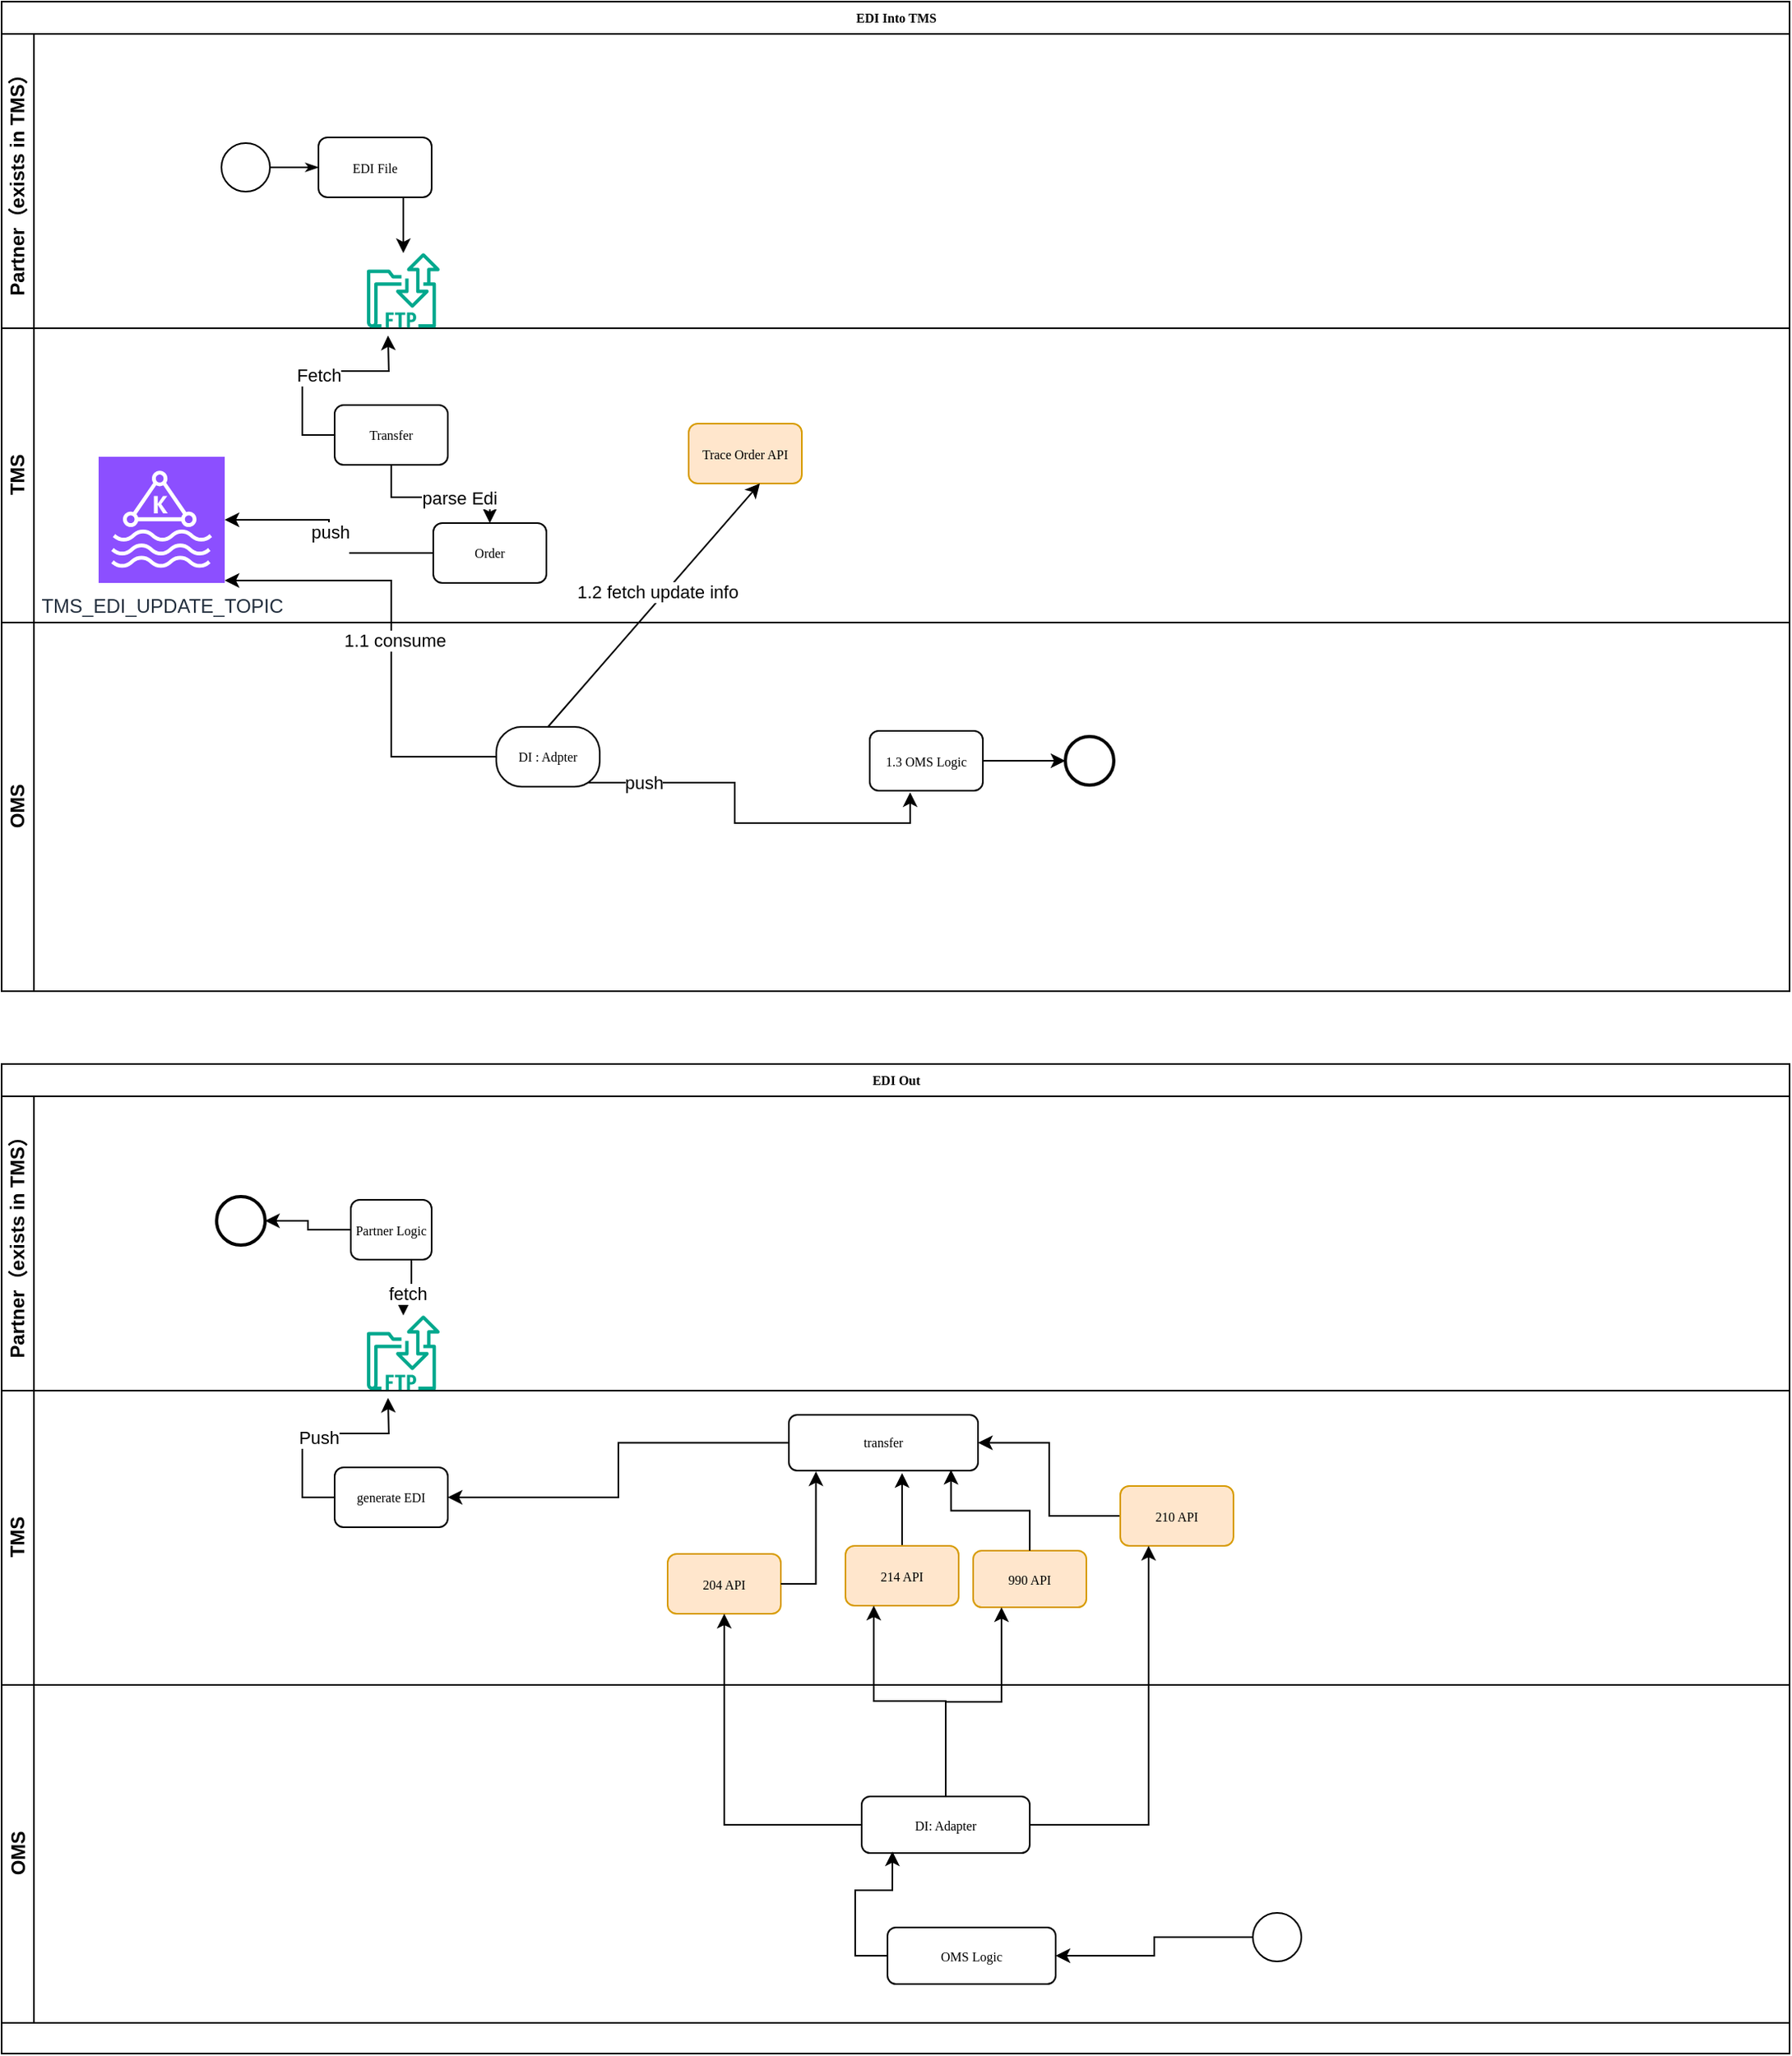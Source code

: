 <mxfile version="24.7.14">
  <diagram name="Page-1" id="c7488fd3-1785-93aa-aadb-54a6760d102a">
    <mxGraphModel dx="1200" dy="560" grid="0" gridSize="10" guides="1" tooltips="1" connect="1" arrows="1" fold="1" page="1" pageScale="1" pageWidth="1100" pageHeight="850" background="none" math="0" shadow="0">
      <root>
        <mxCell id="0" />
        <mxCell id="1" parent="0" />
        <mxCell id="2b4e8129b02d487f-1" value="EDI Into TMS" style="swimlane;html=1;childLayout=stackLayout;horizontal=1;startSize=20;horizontalStack=0;rounded=0;shadow=0;labelBackgroundColor=none;strokeWidth=1;fontFamily=Verdana;fontSize=8;align=center;" parent="1" vertex="1">
          <mxGeometry x="32" y="76" width="1106" height="612" as="geometry" />
        </mxCell>
        <mxCell id="2b4e8129b02d487f-2" value="Partner（exists in TMS）" style="swimlane;html=1;startSize=20;horizontal=0;" parent="2b4e8129b02d487f-1" vertex="1">
          <mxGeometry y="20" width="1106" height="182" as="geometry" />
        </mxCell>
        <mxCell id="g_XqlzbTTuHrZRuQwxp2-10" value="" style="edgeStyle=orthogonalEdgeStyle;rounded=0;orthogonalLoop=1;jettySize=auto;html=1;entryX=1;entryY=0.5;entryDx=0;entryDy=0;entryPerimeter=0;" parent="2b4e8129b02d487f-1" source="g_XqlzbTTuHrZRuQwxp2-5" target="g_XqlzbTTuHrZRuQwxp2-9" edge="1">
          <mxGeometry relative="1" as="geometry">
            <mxPoint x="180" y="317.5" as="targetPoint" />
          </mxGeometry>
        </mxCell>
        <mxCell id="g_XqlzbTTuHrZRuQwxp2-14" value="&lt;div&gt;&lt;br&gt;&lt;/div&gt;" style="edgeLabel;html=1;align=center;verticalAlign=middle;resizable=0;points=[];" parent="g_XqlzbTTuHrZRuQwxp2-10" vertex="1" connectable="0">
          <mxGeometry x="-0.102" y="8" relative="1" as="geometry">
            <mxPoint x="1" y="1" as="offset" />
          </mxGeometry>
        </mxCell>
        <mxCell id="g_XqlzbTTuHrZRuQwxp2-19" value="push&lt;div&gt;&lt;br&gt;&lt;/div&gt;" style="edgeLabel;html=1;align=center;verticalAlign=middle;resizable=0;points=[];" parent="g_XqlzbTTuHrZRuQwxp2-10" vertex="1" connectable="0">
          <mxGeometry x="-0.038" y="1" relative="1" as="geometry">
            <mxPoint x="1" y="1" as="offset" />
          </mxGeometry>
        </mxCell>
        <mxCell id="g_XqlzbTTuHrZRuQwxp2-20" style="edgeStyle=orthogonalEdgeStyle;rounded=0;orthogonalLoop=1;jettySize=auto;html=1;" parent="2b4e8129b02d487f-1" source="2b4e8129b02d487f-14" target="g_XqlzbTTuHrZRuQwxp2-9" edge="1">
          <mxGeometry relative="1" as="geometry">
            <Array as="points">
              <mxPoint x="241" y="467" />
              <mxPoint x="241" y="358" />
            </Array>
          </mxGeometry>
        </mxCell>
        <mxCell id="g_XqlzbTTuHrZRuQwxp2-21" value="1.1 consume" style="edgeLabel;html=1;align=center;verticalAlign=middle;resizable=0;points=[];" parent="g_XqlzbTTuHrZRuQwxp2-20" vertex="1" connectable="0">
          <mxGeometry x="-0.011" y="-2" relative="1" as="geometry">
            <mxPoint as="offset" />
          </mxGeometry>
        </mxCell>
        <mxCell id="2b4e8129b02d487f-3" value="TMS" style="swimlane;html=1;startSize=20;horizontal=0;" parent="2b4e8129b02d487f-1" vertex="1">
          <mxGeometry y="202" width="1106" height="182" as="geometry" />
        </mxCell>
        <mxCell id="g_XqlzbTTuHrZRuQwxp2-9" value="TMS_EDI_UPDATE_TOPIC" style="sketch=0;points=[[0,0,0],[0.25,0,0],[0.5,0,0],[0.75,0,0],[1,0,0],[0,1,0],[0.25,1,0],[0.5,1,0],[0.75,1,0],[1,1,0],[0,0.25,0],[0,0.5,0],[0,0.75,0],[1,0.25,0],[1,0.5,0],[1,0.75,0]];outlineConnect=0;fontColor=#232F3E;fillColor=#8C4FFF;strokeColor=#ffffff;dashed=0;verticalLabelPosition=bottom;verticalAlign=top;align=center;html=1;fontSize=12;fontStyle=0;aspect=fixed;shape=mxgraph.aws4.resourceIcon;resIcon=mxgraph.aws4.managed_streaming_for_kafka;" parent="2b4e8129b02d487f-3" vertex="1">
          <mxGeometry x="60" y="79.5" width="78" height="78" as="geometry" />
        </mxCell>
        <mxCell id="g_XqlzbTTuHrZRuQwxp2-22" value="Trace Order API" style="rounded=1;whiteSpace=wrap;html=1;shadow=0;labelBackgroundColor=none;strokeWidth=1;fontFamily=Verdana;fontSize=8;align=center;fillColor=#ffe6cc;strokeColor=#d79b00;" parent="2b4e8129b02d487f-3" vertex="1">
          <mxGeometry x="425" y="59.0" width="70" height="37" as="geometry" />
        </mxCell>
        <mxCell id="2b4e8129b02d487f-4" value="OMS" style="swimlane;html=1;startSize=20;horizontal=0;" parent="2b4e8129b02d487f-1" vertex="1">
          <mxGeometry y="384" width="1106" height="228" as="geometry" />
        </mxCell>
        <mxCell id="2b4e8129b02d487f-18" style="edgeStyle=orthogonalEdgeStyle;rounded=0;html=1;labelBackgroundColor=none;startArrow=none;startFill=0;startSize=5;endArrow=classicThin;endFill=1;endSize=5;jettySize=auto;orthogonalLoop=1;strokeWidth=1;fontFamily=Verdana;fontSize=8" parent="2b4e8129b02d487f-4" source="2b4e8129b02d487f-5" target="2b4e8129b02d487f-6" edge="1">
          <mxGeometry relative="1" as="geometry" />
        </mxCell>
        <mxCell id="2b4e8129b02d487f-5" value="" style="ellipse;whiteSpace=wrap;html=1;rounded=0;shadow=0;labelBackgroundColor=none;strokeWidth=1;fontFamily=Verdana;fontSize=8;align=center;" parent="2b4e8129b02d487f-4" vertex="1">
          <mxGeometry x="136" y="-296.5" width="30" height="30" as="geometry" />
        </mxCell>
        <mxCell id="g_XqlzbTTuHrZRuQwxp2-2" style="edgeStyle=orthogonalEdgeStyle;rounded=0;orthogonalLoop=1;jettySize=auto;html=1;exitX=0.75;exitY=1;exitDx=0;exitDy=0;" parent="2b4e8129b02d487f-4" source="2b4e8129b02d487f-6" target="g_XqlzbTTuHrZRuQwxp2-1" edge="1">
          <mxGeometry relative="1" as="geometry" />
        </mxCell>
        <mxCell id="2b4e8129b02d487f-6" value="EDI File" style="rounded=1;whiteSpace=wrap;html=1;shadow=0;labelBackgroundColor=none;strokeWidth=1;fontFamily=Verdana;fontSize=8;align=center;" parent="2b4e8129b02d487f-4" vertex="1">
          <mxGeometry x="196" y="-300" width="70" height="37" as="geometry" />
        </mxCell>
        <mxCell id="g_XqlzbTTuHrZRuQwxp2-1" value="" style="sketch=0;outlineConnect=0;fontColor=#232F3E;gradientColor=none;fillColor=#01A88D;strokeColor=none;dashed=0;verticalLabelPosition=bottom;verticalAlign=top;align=center;html=1;fontSize=12;fontStyle=0;aspect=fixed;shape=mxgraph.aws4.transfer_for_ftp_resource;" parent="2b4e8129b02d487f-4" vertex="1">
          <mxGeometry x="226" y="-228.5" width="45" height="46.18" as="geometry" />
        </mxCell>
        <mxCell id="g_XqlzbTTuHrZRuQwxp2-3" style="edgeStyle=orthogonalEdgeStyle;rounded=0;orthogonalLoop=1;jettySize=auto;html=1;exitX=0;exitY=0.5;exitDx=0;exitDy=0;" parent="2b4e8129b02d487f-4" source="2b4e8129b02d487f-12" edge="1">
          <mxGeometry relative="1" as="geometry">
            <mxPoint x="239" y="-177.5" as="targetPoint" />
          </mxGeometry>
        </mxCell>
        <mxCell id="g_XqlzbTTuHrZRuQwxp2-4" value="Fetch" style="edgeLabel;html=1;align=center;verticalAlign=middle;resizable=0;points=[];" parent="g_XqlzbTTuHrZRuQwxp2-3" vertex="1" connectable="0">
          <mxGeometry x="0.026" y="-2" relative="1" as="geometry">
            <mxPoint as="offset" />
          </mxGeometry>
        </mxCell>
        <mxCell id="g_XqlzbTTuHrZRuQwxp2-6" style="edgeStyle=orthogonalEdgeStyle;rounded=0;orthogonalLoop=1;jettySize=auto;html=1;exitX=0.5;exitY=1;exitDx=0;exitDy=0;entryX=0.5;entryY=0;entryDx=0;entryDy=0;" parent="2b4e8129b02d487f-4" source="2b4e8129b02d487f-12" target="g_XqlzbTTuHrZRuQwxp2-5" edge="1">
          <mxGeometry relative="1" as="geometry" />
        </mxCell>
        <mxCell id="g_XqlzbTTuHrZRuQwxp2-7" value="parse Edi" style="edgeLabel;html=1;align=center;verticalAlign=middle;resizable=0;points=[];" parent="g_XqlzbTTuHrZRuQwxp2-6" vertex="1" connectable="0">
          <mxGeometry x="0.171" relative="1" as="geometry">
            <mxPoint as="offset" />
          </mxGeometry>
        </mxCell>
        <mxCell id="2b4e8129b02d487f-12" value="Transfer" style="rounded=1;whiteSpace=wrap;html=1;shadow=0;labelBackgroundColor=none;strokeWidth=1;fontFamily=Verdana;fontSize=8;align=center;" parent="2b4e8129b02d487f-4" vertex="1">
          <mxGeometry x="206" y="-134.5" width="70" height="37" as="geometry" />
        </mxCell>
        <mxCell id="g_XqlzbTTuHrZRuQwxp2-5" value="Order" style="rounded=1;whiteSpace=wrap;html=1;shadow=0;labelBackgroundColor=none;strokeWidth=1;fontFamily=Verdana;fontSize=8;align=center;" parent="2b4e8129b02d487f-4" vertex="1">
          <mxGeometry x="267" y="-61.5" width="70" height="37" as="geometry" />
        </mxCell>
        <mxCell id="2b4e8129b02d487f-14" value="DI : Adpter" style="rounded=1;whiteSpace=wrap;html=1;shadow=0;labelBackgroundColor=none;strokeWidth=1;fontFamily=Verdana;fontSize=8;align=center;arcSize=43;" parent="2b4e8129b02d487f-4" vertex="1">
          <mxGeometry x="306" y="64.5" width="64" height="37" as="geometry" />
        </mxCell>
        <mxCell id="g_XqlzbTTuHrZRuQwxp2-27" style="edgeStyle=orthogonalEdgeStyle;rounded=0;orthogonalLoop=1;jettySize=auto;html=1;entryX=0;entryY=0.5;entryDx=0;entryDy=0;" parent="2b4e8129b02d487f-4" source="g_XqlzbTTuHrZRuQwxp2-25" target="g_XqlzbTTuHrZRuQwxp2-26" edge="1">
          <mxGeometry relative="1" as="geometry" />
        </mxCell>
        <mxCell id="g_XqlzbTTuHrZRuQwxp2-25" value="1.3 OMS Logic" style="rounded=1;whiteSpace=wrap;html=1;shadow=0;labelBackgroundColor=none;strokeWidth=1;fontFamily=Verdana;fontSize=8;align=center;" parent="2b4e8129b02d487f-4" vertex="1">
          <mxGeometry x="537" y="67" width="70" height="37" as="geometry" />
        </mxCell>
        <mxCell id="g_XqlzbTTuHrZRuQwxp2-26" value="" style="ellipse;whiteSpace=wrap;html=1;rounded=0;shadow=0;labelBackgroundColor=none;strokeWidth=2;fontFamily=Verdana;fontSize=8;align=center;" parent="2b4e8129b02d487f-4" vertex="1">
          <mxGeometry x="658" y="70.5" width="30" height="30" as="geometry" />
        </mxCell>
        <mxCell id="9sngDVxZNHQlKaGG-Zjs-4" style="edgeStyle=orthogonalEdgeStyle;rounded=0;orthogonalLoop=1;jettySize=auto;html=1;entryX=0.357;entryY=1.027;entryDx=0;entryDy=0;entryPerimeter=0;exitX=0.891;exitY=0.932;exitDx=0;exitDy=0;exitPerimeter=0;" parent="2b4e8129b02d487f-4" source="2b4e8129b02d487f-14" target="g_XqlzbTTuHrZRuQwxp2-25" edge="1">
          <mxGeometry relative="1" as="geometry">
            <mxPoint x="423" y="137.5" as="sourcePoint" />
          </mxGeometry>
        </mxCell>
        <mxCell id="9sngDVxZNHQlKaGG-Zjs-5" value="push" style="edgeLabel;html=1;align=center;verticalAlign=middle;resizable=0;points=[];" parent="9sngDVxZNHQlKaGG-Zjs-4" vertex="1" connectable="0">
          <mxGeometry x="-0.72" y="1" relative="1" as="geometry">
            <mxPoint y="1" as="offset" />
          </mxGeometry>
        </mxCell>
        <mxCell id="g_XqlzbTTuHrZRuQwxp2-23" style="rounded=0;orthogonalLoop=1;jettySize=auto;html=1;exitX=0.5;exitY=0;exitDx=0;exitDy=0;entryX=0.629;entryY=1;entryDx=0;entryDy=0;entryPerimeter=0;" parent="2b4e8129b02d487f-1" source="2b4e8129b02d487f-14" target="g_XqlzbTTuHrZRuQwxp2-22" edge="1">
          <mxGeometry relative="1" as="geometry">
            <mxPoint x="343" y="428.5" as="sourcePoint" />
            <mxPoint x="405" y="300" as="targetPoint" />
          </mxGeometry>
        </mxCell>
        <mxCell id="g_XqlzbTTuHrZRuQwxp2-24" value="1.2 fetch update info&amp;nbsp;" style="edgeLabel;html=1;align=center;verticalAlign=middle;resizable=0;points=[];" parent="g_XqlzbTTuHrZRuQwxp2-23" vertex="1" connectable="0">
          <mxGeometry x="0.081" y="3" relative="1" as="geometry">
            <mxPoint as="offset" />
          </mxGeometry>
        </mxCell>
        <mxCell id="g_XqlzbTTuHrZRuQwxp2-66" value="EDI Out" style="swimlane;html=1;childLayout=stackLayout;horizontal=1;startSize=20;horizontalStack=0;rounded=0;shadow=0;labelBackgroundColor=none;strokeWidth=1;fontFamily=Verdana;fontSize=8;align=center;" parent="1" vertex="1">
          <mxGeometry x="32" y="733" width="1106" height="612" as="geometry" />
        </mxCell>
        <mxCell id="g_XqlzbTTuHrZRuQwxp2-67" value="Partner（exists in TMS）" style="swimlane;html=1;startSize=20;horizontal=0;" parent="g_XqlzbTTuHrZRuQwxp2-66" vertex="1">
          <mxGeometry y="20" width="1106" height="182" as="geometry" />
        </mxCell>
        <mxCell id="g_XqlzbTTuHrZRuQwxp2-97" value="" style="ellipse;whiteSpace=wrap;html=1;rounded=0;shadow=0;labelBackgroundColor=none;strokeWidth=2;fontFamily=Verdana;fontSize=8;align=center;" parent="g_XqlzbTTuHrZRuQwxp2-67" vertex="1">
          <mxGeometry x="133" y="62" width="30" height="30" as="geometry" />
        </mxCell>
        <mxCell id="g_XqlzbTTuHrZRuQwxp2-73" value="TMS" style="swimlane;html=1;startSize=20;horizontal=0;" parent="g_XqlzbTTuHrZRuQwxp2-66" vertex="1">
          <mxGeometry y="202" width="1106" height="182" as="geometry" />
        </mxCell>
        <mxCell id="g_XqlzbTTuHrZRuQwxp2-75" value="204 API" style="rounded=1;whiteSpace=wrap;html=1;shadow=0;labelBackgroundColor=none;strokeWidth=1;fontFamily=Verdana;fontSize=8;align=center;fillColor=#ffe6cc;strokeColor=#d79b00;" parent="g_XqlzbTTuHrZRuQwxp2-73" vertex="1">
          <mxGeometry x="412" y="101.0" width="70" height="37" as="geometry" />
        </mxCell>
        <mxCell id="g_XqlzbTTuHrZRuQwxp2-118" style="edgeStyle=orthogonalEdgeStyle;rounded=0;orthogonalLoop=1;jettySize=auto;html=1;" parent="g_XqlzbTTuHrZRuQwxp2-73" source="g_XqlzbTTuHrZRuQwxp2-99" edge="1">
          <mxGeometry relative="1" as="geometry">
            <mxPoint x="557" y="51" as="targetPoint" />
          </mxGeometry>
        </mxCell>
        <mxCell id="g_XqlzbTTuHrZRuQwxp2-99" value="214 API" style="rounded=1;whiteSpace=wrap;html=1;shadow=0;labelBackgroundColor=none;strokeWidth=1;fontFamily=Verdana;fontSize=8;align=center;fillColor=#ffe6cc;strokeColor=#d79b00;" parent="g_XqlzbTTuHrZRuQwxp2-73" vertex="1">
          <mxGeometry x="522" y="96" width="70" height="37" as="geometry" />
        </mxCell>
        <mxCell id="g_XqlzbTTuHrZRuQwxp2-100" value="990 API" style="rounded=1;whiteSpace=wrap;html=1;shadow=0;labelBackgroundColor=none;strokeWidth=1;fontFamily=Verdana;fontSize=8;align=center;fillColor=#ffe6cc;strokeColor=#d79b00;" parent="g_XqlzbTTuHrZRuQwxp2-73" vertex="1">
          <mxGeometry x="601" y="99" width="70" height="35" as="geometry" />
        </mxCell>
        <mxCell id="g_XqlzbTTuHrZRuQwxp2-117" style="edgeStyle=orthogonalEdgeStyle;rounded=0;orthogonalLoop=1;jettySize=auto;html=1;entryX=1;entryY=0.5;entryDx=0;entryDy=0;" parent="g_XqlzbTTuHrZRuQwxp2-73" source="g_XqlzbTTuHrZRuQwxp2-101" target="g_XqlzbTTuHrZRuQwxp2-87" edge="1">
          <mxGeometry relative="1" as="geometry" />
        </mxCell>
        <mxCell id="g_XqlzbTTuHrZRuQwxp2-101" value="210 API" style="rounded=1;whiteSpace=wrap;html=1;shadow=0;labelBackgroundColor=none;strokeWidth=1;fontFamily=Verdana;fontSize=8;align=center;fillColor=#ffe6cc;strokeColor=#d79b00;" parent="g_XqlzbTTuHrZRuQwxp2-73" vertex="1">
          <mxGeometry x="692" y="59" width="70" height="37" as="geometry" />
        </mxCell>
        <mxCell id="g_XqlzbTTuHrZRuQwxp2-87" value="transfer" style="rounded=1;whiteSpace=wrap;html=1;shadow=0;labelBackgroundColor=none;strokeWidth=1;fontFamily=Verdana;fontSize=8;align=center;" parent="g_XqlzbTTuHrZRuQwxp2-73" vertex="1">
          <mxGeometry x="487" y="15" width="117" height="34.5" as="geometry" />
        </mxCell>
        <mxCell id="g_XqlzbTTuHrZRuQwxp2-116" style="edgeStyle=orthogonalEdgeStyle;rounded=0;orthogonalLoop=1;jettySize=auto;html=1;entryX=0.857;entryY=0.986;entryDx=0;entryDy=0;entryPerimeter=0;" parent="g_XqlzbTTuHrZRuQwxp2-73" source="g_XqlzbTTuHrZRuQwxp2-100" target="g_XqlzbTTuHrZRuQwxp2-87" edge="1">
          <mxGeometry relative="1" as="geometry" />
        </mxCell>
        <mxCell id="g_XqlzbTTuHrZRuQwxp2-119" style="edgeStyle=orthogonalEdgeStyle;rounded=0;orthogonalLoop=1;jettySize=auto;html=1;entryX=0.143;entryY=1.014;entryDx=0;entryDy=0;entryPerimeter=0;" parent="g_XqlzbTTuHrZRuQwxp2-73" source="g_XqlzbTTuHrZRuQwxp2-75" target="g_XqlzbTTuHrZRuQwxp2-87" edge="1">
          <mxGeometry relative="1" as="geometry" />
        </mxCell>
        <mxCell id="g_XqlzbTTuHrZRuQwxp2-107" style="edgeStyle=orthogonalEdgeStyle;rounded=0;orthogonalLoop=1;jettySize=auto;html=1;entryX=1;entryY=0.5;entryDx=0;entryDy=0;" parent="g_XqlzbTTuHrZRuQwxp2-66" source="g_XqlzbTTuHrZRuQwxp2-87" target="g_XqlzbTTuHrZRuQwxp2-86" edge="1">
          <mxGeometry relative="1" as="geometry" />
        </mxCell>
        <mxCell id="g_XqlzbTTuHrZRuQwxp2-109" style="edgeStyle=orthogonalEdgeStyle;rounded=0;orthogonalLoop=1;jettySize=auto;html=1;entryX=1;entryY=0.5;entryDx=0;entryDy=0;" parent="g_XqlzbTTuHrZRuQwxp2-66" source="g_XqlzbTTuHrZRuQwxp2-80" target="g_XqlzbTTuHrZRuQwxp2-97" edge="1">
          <mxGeometry relative="1" as="geometry" />
        </mxCell>
        <mxCell id="g_XqlzbTTuHrZRuQwxp2-122" style="edgeStyle=orthogonalEdgeStyle;rounded=0;orthogonalLoop=1;jettySize=auto;html=1;entryX=0.5;entryY=1;entryDx=0;entryDy=0;" parent="g_XqlzbTTuHrZRuQwxp2-66" source="g_XqlzbTTuHrZRuQwxp2-92" target="g_XqlzbTTuHrZRuQwxp2-75" edge="1">
          <mxGeometry relative="1" as="geometry" />
        </mxCell>
        <mxCell id="g_XqlzbTTuHrZRuQwxp2-123" style="edgeStyle=orthogonalEdgeStyle;rounded=0;orthogonalLoop=1;jettySize=auto;html=1;entryX=0.25;entryY=1;entryDx=0;entryDy=0;" parent="g_XqlzbTTuHrZRuQwxp2-66" source="g_XqlzbTTuHrZRuQwxp2-92" target="g_XqlzbTTuHrZRuQwxp2-99" edge="1">
          <mxGeometry relative="1" as="geometry" />
        </mxCell>
        <mxCell id="g_XqlzbTTuHrZRuQwxp2-124" style="edgeStyle=orthogonalEdgeStyle;rounded=0;orthogonalLoop=1;jettySize=auto;html=1;entryX=0.25;entryY=1;entryDx=0;entryDy=0;" parent="g_XqlzbTTuHrZRuQwxp2-66" source="g_XqlzbTTuHrZRuQwxp2-92" target="g_XqlzbTTuHrZRuQwxp2-100" edge="1">
          <mxGeometry relative="1" as="geometry" />
        </mxCell>
        <mxCell id="g_XqlzbTTuHrZRuQwxp2-125" style="edgeStyle=orthogonalEdgeStyle;rounded=0;orthogonalLoop=1;jettySize=auto;html=1;entryX=0.25;entryY=1;entryDx=0;entryDy=0;" parent="g_XqlzbTTuHrZRuQwxp2-66" source="g_XqlzbTTuHrZRuQwxp2-92" target="g_XqlzbTTuHrZRuQwxp2-101" edge="1">
          <mxGeometry relative="1" as="geometry" />
        </mxCell>
        <mxCell id="g_XqlzbTTuHrZRuQwxp2-76" value="OMS" style="swimlane;html=1;startSize=20;horizontal=0;" parent="g_XqlzbTTuHrZRuQwxp2-66" vertex="1">
          <mxGeometry y="384" width="1106" height="209" as="geometry" />
        </mxCell>
        <mxCell id="g_XqlzbTTuHrZRuQwxp2-79" style="edgeStyle=orthogonalEdgeStyle;rounded=0;orthogonalLoop=1;jettySize=auto;html=1;exitX=0.75;exitY=1;exitDx=0;exitDy=0;" parent="g_XqlzbTTuHrZRuQwxp2-76" source="g_XqlzbTTuHrZRuQwxp2-80" target="g_XqlzbTTuHrZRuQwxp2-81" edge="1">
          <mxGeometry relative="1" as="geometry" />
        </mxCell>
        <mxCell id="g_XqlzbTTuHrZRuQwxp2-108" value="fetch" style="edgeLabel;html=1;align=center;verticalAlign=middle;resizable=0;points=[];" parent="g_XqlzbTTuHrZRuQwxp2-79" vertex="1" connectable="0">
          <mxGeometry x="0.143" y="1" relative="1" as="geometry">
            <mxPoint as="offset" />
          </mxGeometry>
        </mxCell>
        <mxCell id="g_XqlzbTTuHrZRuQwxp2-80" value="Partner Logic" style="rounded=1;whiteSpace=wrap;html=1;shadow=0;labelBackgroundColor=none;strokeWidth=1;fontFamily=Verdana;fontSize=8;align=center;" parent="g_XqlzbTTuHrZRuQwxp2-76" vertex="1">
          <mxGeometry x="216" y="-300" width="50" height="37" as="geometry" />
        </mxCell>
        <mxCell id="g_XqlzbTTuHrZRuQwxp2-81" value="" style="sketch=0;outlineConnect=0;fontColor=#232F3E;gradientColor=none;fillColor=#01A88D;strokeColor=none;dashed=0;verticalLabelPosition=bottom;verticalAlign=top;align=center;html=1;fontSize=12;fontStyle=0;aspect=fixed;shape=mxgraph.aws4.transfer_for_ftp_resource;" parent="g_XqlzbTTuHrZRuQwxp2-76" vertex="1">
          <mxGeometry x="226" y="-228.5" width="45" height="46.18" as="geometry" />
        </mxCell>
        <mxCell id="g_XqlzbTTuHrZRuQwxp2-82" style="edgeStyle=orthogonalEdgeStyle;rounded=0;orthogonalLoop=1;jettySize=auto;html=1;exitX=0;exitY=0.5;exitDx=0;exitDy=0;" parent="g_XqlzbTTuHrZRuQwxp2-76" source="g_XqlzbTTuHrZRuQwxp2-86" edge="1">
          <mxGeometry relative="1" as="geometry">
            <mxPoint x="239" y="-177.5" as="targetPoint" />
          </mxGeometry>
        </mxCell>
        <mxCell id="g_XqlzbTTuHrZRuQwxp2-83" value="Push" style="edgeLabel;html=1;align=center;verticalAlign=middle;resizable=0;points=[];" parent="g_XqlzbTTuHrZRuQwxp2-82" vertex="1" connectable="0">
          <mxGeometry x="0.026" y="-2" relative="1" as="geometry">
            <mxPoint as="offset" />
          </mxGeometry>
        </mxCell>
        <mxCell id="g_XqlzbTTuHrZRuQwxp2-86" value="generate EDI" style="rounded=1;whiteSpace=wrap;html=1;shadow=0;labelBackgroundColor=none;strokeWidth=1;fontFamily=Verdana;fontSize=8;align=center;" parent="g_XqlzbTTuHrZRuQwxp2-76" vertex="1">
          <mxGeometry x="206" y="-134.5" width="70" height="37" as="geometry" />
        </mxCell>
        <mxCell id="g_XqlzbTTuHrZRuQwxp2-92" value="DI: Adapter" style="rounded=1;whiteSpace=wrap;html=1;shadow=0;labelBackgroundColor=none;strokeWidth=1;fontFamily=Verdana;fontSize=8;align=center;" parent="g_XqlzbTTuHrZRuQwxp2-76" vertex="1">
          <mxGeometry x="532" y="69" width="104" height="35" as="geometry" />
        </mxCell>
        <mxCell id="g_XqlzbTTuHrZRuQwxp2-127" style="edgeStyle=orthogonalEdgeStyle;rounded=0;orthogonalLoop=1;jettySize=auto;html=1;entryX=1;entryY=0.5;entryDx=0;entryDy=0;" parent="g_XqlzbTTuHrZRuQwxp2-76" source="g_XqlzbTTuHrZRuQwxp2-126" target="9sngDVxZNHQlKaGG-Zjs-6" edge="1">
          <mxGeometry relative="1" as="geometry">
            <mxPoint x="678" y="131" as="targetPoint" />
          </mxGeometry>
        </mxCell>
        <mxCell id="g_XqlzbTTuHrZRuQwxp2-126" value="" style="ellipse;whiteSpace=wrap;html=1;rounded=0;shadow=0;labelBackgroundColor=none;strokeWidth=1;fontFamily=Verdana;fontSize=8;align=center;" parent="g_XqlzbTTuHrZRuQwxp2-76" vertex="1">
          <mxGeometry x="774" y="141" width="30" height="30" as="geometry" />
        </mxCell>
        <mxCell id="9sngDVxZNHQlKaGG-Zjs-8" style="edgeStyle=orthogonalEdgeStyle;rounded=0;orthogonalLoop=1;jettySize=auto;html=1;exitX=0;exitY=0.5;exitDx=0;exitDy=0;entryX=0.183;entryY=0.971;entryDx=0;entryDy=0;entryPerimeter=0;" parent="g_XqlzbTTuHrZRuQwxp2-76" source="9sngDVxZNHQlKaGG-Zjs-6" target="g_XqlzbTTuHrZRuQwxp2-92" edge="1">
          <mxGeometry relative="1" as="geometry">
            <mxPoint x="486" y="180.75" as="targetPoint" />
          </mxGeometry>
        </mxCell>
        <mxCell id="9sngDVxZNHQlKaGG-Zjs-6" value="OMS Logic" style="rounded=1;whiteSpace=wrap;html=1;shadow=0;labelBackgroundColor=none;strokeWidth=1;fontFamily=Verdana;fontSize=8;align=center;" parent="g_XqlzbTTuHrZRuQwxp2-76" vertex="1">
          <mxGeometry x="548" y="150" width="104" height="35" as="geometry" />
        </mxCell>
      </root>
    </mxGraphModel>
  </diagram>
</mxfile>

